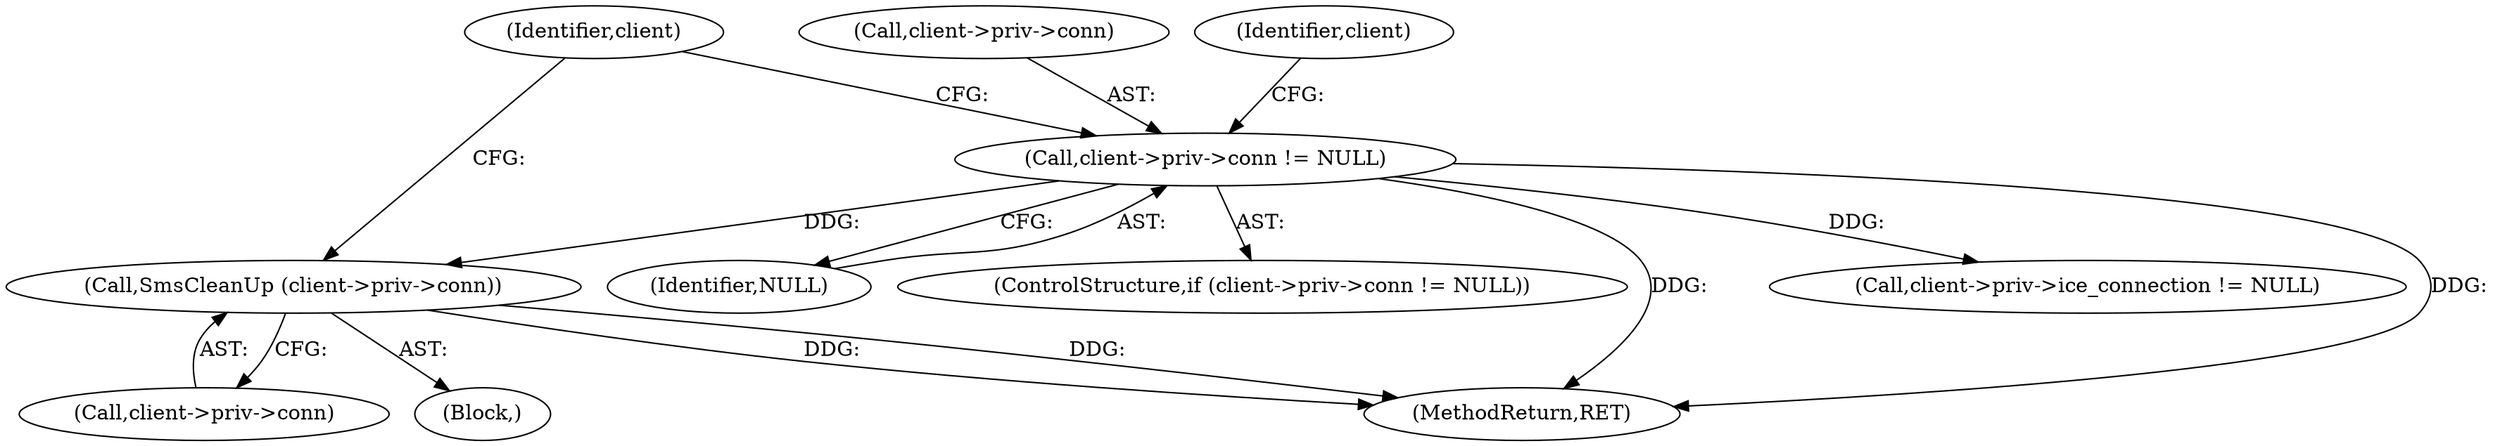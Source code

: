 digraph "0_gnome-session_b0dc999e0b45355314616321dbb6cb71e729fc9d_1@pointer" {
"1000127" [label="(Call,SmsCleanUp (client->priv->conn))"];
"1000119" [label="(Call,client->priv->conn != NULL)"];
"1000125" [label="(Identifier,NULL)"];
"1000118" [label="(ControlStructure,if (client->priv->conn != NULL))"];
"1000130" [label="(Identifier,client)"];
"1000127" [label="(Call,SmsCleanUp (client->priv->conn))"];
"1000120" [label="(Call,client->priv->conn)"];
"1000119" [label="(Call,client->priv->conn != NULL)"];
"1000170" [label="(MethodReturn,RET)"];
"1000128" [label="(Call,client->priv->conn)"];
"1000134" [label="(Call,client->priv->ice_connection != NULL)"];
"1000137" [label="(Identifier,client)"];
"1000126" [label="(Block,)"];
"1000127" -> "1000126"  [label="AST: "];
"1000127" -> "1000128"  [label="CFG: "];
"1000128" -> "1000127"  [label="AST: "];
"1000137" -> "1000127"  [label="CFG: "];
"1000127" -> "1000170"  [label="DDG: "];
"1000127" -> "1000170"  [label="DDG: "];
"1000119" -> "1000127"  [label="DDG: "];
"1000119" -> "1000118"  [label="AST: "];
"1000119" -> "1000125"  [label="CFG: "];
"1000120" -> "1000119"  [label="AST: "];
"1000125" -> "1000119"  [label="AST: "];
"1000130" -> "1000119"  [label="CFG: "];
"1000137" -> "1000119"  [label="CFG: "];
"1000119" -> "1000170"  [label="DDG: "];
"1000119" -> "1000170"  [label="DDG: "];
"1000119" -> "1000134"  [label="DDG: "];
}
